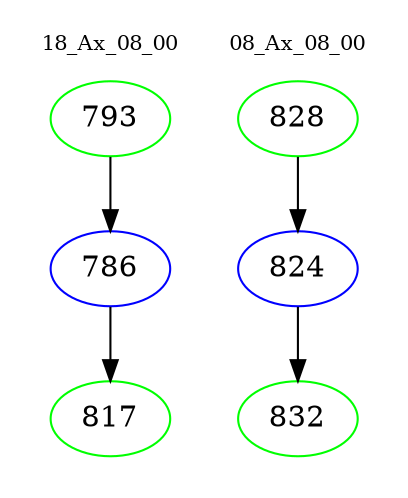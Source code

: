digraph{
subgraph cluster_0 {
color = white
label = "18_Ax_08_00";
fontsize=10;
T0_793 [label="793", color="green"]
T0_793 -> T0_786 [color="black"]
T0_786 [label="786", color="blue"]
T0_786 -> T0_817 [color="black"]
T0_817 [label="817", color="green"]
}
subgraph cluster_1 {
color = white
label = "08_Ax_08_00";
fontsize=10;
T1_828 [label="828", color="green"]
T1_828 -> T1_824 [color="black"]
T1_824 [label="824", color="blue"]
T1_824 -> T1_832 [color="black"]
T1_832 [label="832", color="green"]
}
}
